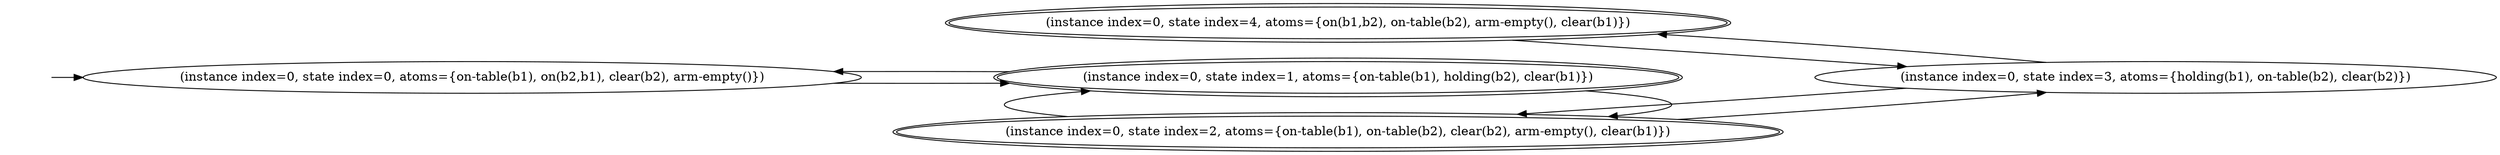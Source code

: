 digraph {
rankdir="LR"
s0[label="(instance index=0, state index=0, atoms={on-table(b1), on(b2,b1), clear(b2), arm-empty()})"]
s3[label="(instance index=0, state index=3, atoms={holding(b1), on-table(b2), clear(b2)})"]
s1[peripheries=2,label="(instance index=0, state index=1, atoms={on-table(b1), holding(b2), clear(b1)})"]
s2[peripheries=2,label="(instance index=0, state index=2, atoms={on-table(b1), on-table(b2), clear(b2), arm-empty(), clear(b1)})"]
s4[peripheries=2,label="(instance index=0, state index=4, atoms={on(b1,b2), on-table(b2), arm-empty(), clear(b1)})"]
Dangling [ label = "", style = invis ]
{ rank = same; Dangling }
Dangling -> s0
{ rank = same; s0}
{ rank = same; s1,s2,s4}
{
s0->s1
s3->s4
s3->s2
}
{
s1->s0
s1->s2
s2->s1
s2->s3
s4->s3
}
}
